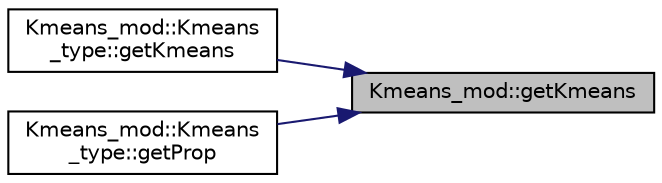 digraph "Kmeans_mod::getKmeans"
{
 // LATEX_PDF_SIZE
  edge [fontname="Helvetica",fontsize="10",labelfontname="Helvetica",labelfontsize="10"];
  node [fontname="Helvetica",fontsize="10",shape=record];
  rankdir="RL";
  Node1 [label="Kmeans_mod::getKmeans",height=0.2,width=0.4,color="black", fillcolor="grey75", style="filled", fontcolor="black",tooltip="Perform the Kmeans clustering for nt tries on the input data set represented by the array Point(nd,..."];
  Node1 -> Node2 [dir="back",color="midnightblue",fontsize="10",style="solid",fontname="Helvetica"];
  Node2 [label="Kmeans_mod::Kmeans\l_type::getKmeans",height=0.2,width=0.4,color="black", fillcolor="white", style="filled",URL="$structKmeans__mod_1_1Kmeans__type.html#a0acf4df9dd24d09aae1337096ab5ad12",tooltip="Perform the Kmeans clustering for nt tries on the input data set represented by the array Point(nd,..."];
  Node1 -> Node3 [dir="back",color="midnightblue",fontsize="10",style="solid",fontname="Helvetica"];
  Node3 [label="Kmeans_mod::Kmeans\l_type::getProp",height=0.2,width=0.4,color="black", fillcolor="white", style="filled",URL="$structKmeans__mod_1_1Kmeans__type.html#a3b5f78f51823d66049c085e05f570644",tooltip=" "];
}

